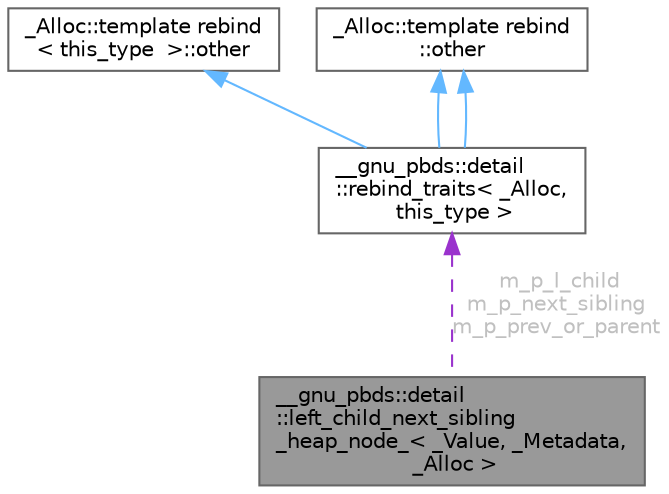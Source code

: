 digraph "__gnu_pbds::detail::left_child_next_sibling_heap_node_&lt; _Value, _Metadata, _Alloc &gt;"
{
 // LATEX_PDF_SIZE
  bgcolor="transparent";
  edge [fontname=Helvetica,fontsize=10,labelfontname=Helvetica,labelfontsize=10];
  node [fontname=Helvetica,fontsize=10,shape=box,height=0.2,width=0.4];
  Node1 [id="Node000001",label="__gnu_pbds::detail\l::left_child_next_sibling\l_heap_node_\< _Value, _Metadata,\l _Alloc \>",height=0.2,width=0.4,color="gray40", fillcolor="grey60", style="filled", fontcolor="black",tooltip="Node."];
  Node2 -> Node1 [id="edge1_Node000001_Node000002",dir="back",color="darkorchid3",style="dashed",tooltip=" ",label=" m_p_l_child\nm_p_next_sibling\nm_p_prev_or_parent",fontcolor="grey" ];
  Node2 [id="Node000002",label="__gnu_pbds::detail\l::rebind_traits\< _Alloc,\l this_type \>",height=0.2,width=0.4,color="gray40", fillcolor="white", style="filled",URL="$struct____gnu__pbds_1_1detail_1_1rebind__traits.html",tooltip=" "];
  Node3 -> Node2 [id="edge2_Node000002_Node000003",dir="back",color="steelblue1",style="solid",tooltip=" "];
  Node3 [id="Node000003",label="_Alloc::template rebind\l\< this_type  \>::other",height=0.2,width=0.4,color="gray40", fillcolor="white", style="filled",tooltip=" "];
  Node4 -> Node2 [id="edge3_Node000002_Node000004",dir="back",color="steelblue1",style="solid",tooltip=" "];
  Node4 [id="Node000004",label="_Alloc::template rebind\l::other",height=0.2,width=0.4,color="gray40", fillcolor="white", style="filled",tooltip=" "];
  Node4 -> Node2 [id="edge4_Node000002_Node000004",dir="back",color="steelblue1",style="solid",tooltip=" "];
}
